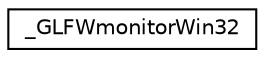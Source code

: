 digraph "Graphical Class Hierarchy"
{
 // LATEX_PDF_SIZE
  edge [fontname="Helvetica",fontsize="10",labelfontname="Helvetica",labelfontsize="10"];
  node [fontname="Helvetica",fontsize="10",shape=record];
  rankdir="LR";
  Node0 [label="_GLFWmonitorWin32",height=0.2,width=0.4,color="black", fillcolor="white", style="filled",URL="$struct__GLFWmonitorWin32.html",tooltip=" "];
}
